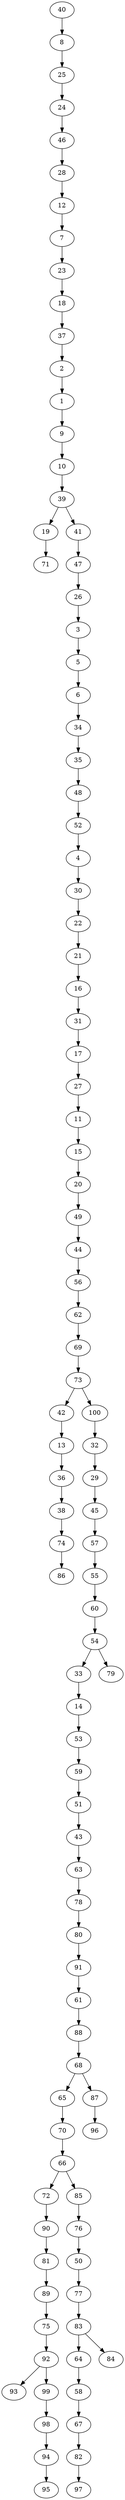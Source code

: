 digraph G {
    40 -> 8;
    8 -> 25;
    25 -> 24;
    24 -> 46;
    46 -> 28;
    28 -> 12;
    12 -> 7;
    7 -> 23;
    23 -> 18;
    18 -> 37;
    37 -> 2;
    2 -> 1;
    1 -> 9;
    9 -> 10;
    10 -> 39;
    39 -> 19;
    19 -> 71;
    39 -> 41;
    41 -> 47;
    47 -> 26;
    26 -> 3;
    3 -> 5;
    5 -> 6;
    6 -> 34;
    34 -> 35;
    35 -> 48;
    48 -> 52;
    52 -> 4;
    4 -> 30;
    30 -> 22;
    22 -> 21;
    21 -> 16;
    16 -> 31;
    31 -> 17;
    17 -> 27;
    27 -> 11;
    11 -> 15;
    15 -> 20;
    20 -> 49;
    49 -> 44;
    44 -> 56;
    56 -> 62;
    62 -> 69;
    69 -> 73;
    73 -> 42;
    42 -> 13;
    13 -> 36;
    36 -> 38;
    38 -> 74;
    74 -> 86;
    73 -> 100;
    100 -> 32;
    32 -> 29;
    29 -> 45;
    45 -> 57;
    57 -> 55;
    55 -> 60;
    60 -> 54;
    54 -> 33;
    33 -> 14;
    14 -> 53;
    53 -> 59;
    59 -> 51;
    51 -> 43;
    43 -> 63;
    63 -> 78;
    78 -> 80;
    80 -> 91;
    91 -> 61;
    61 -> 88;
    88 -> 68;
    68 -> 65;
    65 -> 70;
    70 -> 66;
    66 -> 72;
    72 -> 90;
    90 -> 81;
    81 -> 89;
    89 -> 75;
    75 -> 92;
    92 -> 93;
    92 -> 99;
    99 -> 98;
    98 -> 94;
    94 -> 95;
    66 -> 85;
    85 -> 76;
    76 -> 50;
    50 -> 77;
    77 -> 83;
    83 -> 64;
    64 -> 58;
    58 -> 67;
    67 -> 82;
    82 -> 97;
    83 -> 84;
    68 -> 87;
    87 -> 96;
    54 -> 79;
}
